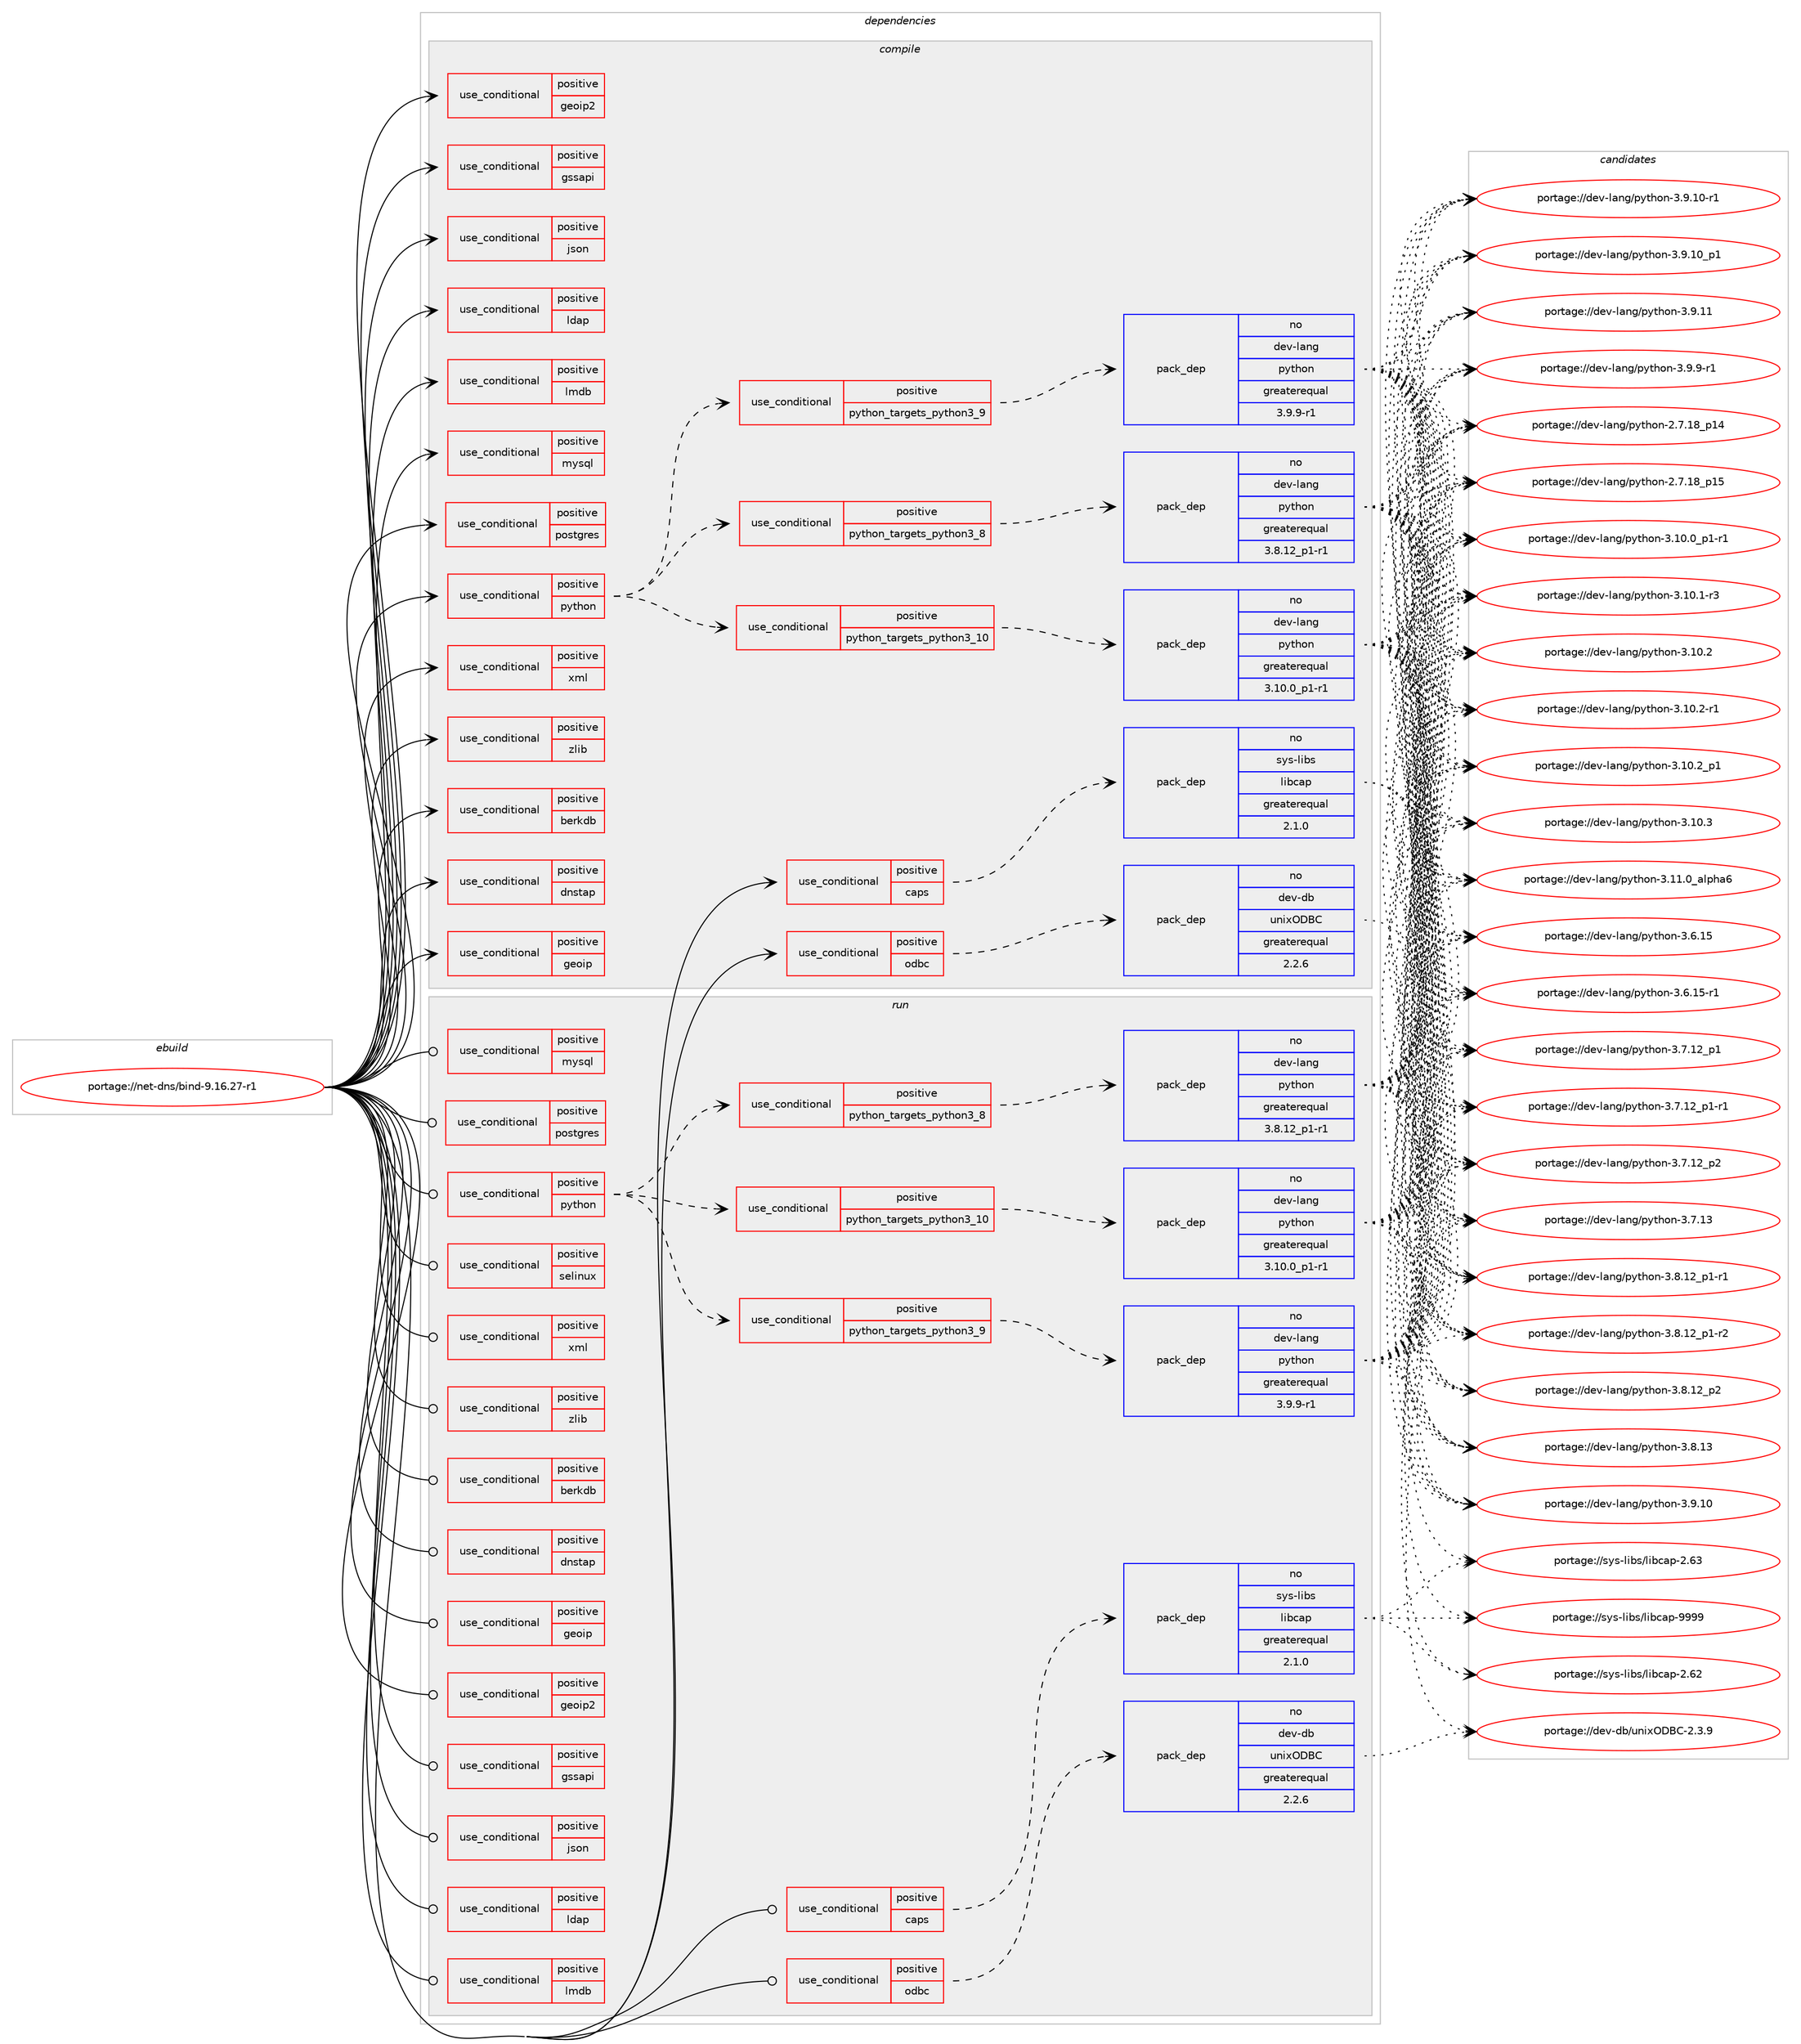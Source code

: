digraph prolog {

# *************
# Graph options
# *************

newrank=true;
concentrate=true;
compound=true;
graph [rankdir=LR,fontname=Helvetica,fontsize=10,ranksep=1.5];#, ranksep=2.5, nodesep=0.2];
edge  [arrowhead=vee];
node  [fontname=Helvetica,fontsize=10];

# **********
# The ebuild
# **********

subgraph cluster_leftcol {
color=gray;
rank=same;
label=<<i>ebuild</i>>;
id [label="portage://net-dns/bind-9.16.27-r1", color=red, width=4, href="../net-dns/bind-9.16.27-r1.svg"];
}

# ****************
# The dependencies
# ****************

subgraph cluster_midcol {
color=gray;
label=<<i>dependencies</i>>;
subgraph cluster_compile {
fillcolor="#eeeeee";
style=filled;
label=<<i>compile</i>>;
subgraph cond831 {
dependency991 [label=<<TABLE BORDER="0" CELLBORDER="1" CELLSPACING="0" CELLPADDING="4"><TR><TD ROWSPAN="3" CELLPADDING="10">use_conditional</TD></TR><TR><TD>positive</TD></TR><TR><TD>berkdb</TD></TR></TABLE>>, shape=none, color=red];
# *** BEGIN UNKNOWN DEPENDENCY TYPE (TODO) ***
# dependency991 -> package_dependency(portage://net-dns/bind-9.16.27-r1,install,no,sys-libs,db,none,[,,],any_same_slot,[])
# *** END UNKNOWN DEPENDENCY TYPE (TODO) ***

}
id:e -> dependency991:w [weight=20,style="solid",arrowhead="vee"];
subgraph cond832 {
dependency992 [label=<<TABLE BORDER="0" CELLBORDER="1" CELLSPACING="0" CELLPADDING="4"><TR><TD ROWSPAN="3" CELLPADDING="10">use_conditional</TD></TR><TR><TD>positive</TD></TR><TR><TD>caps</TD></TR></TABLE>>, shape=none, color=red];
subgraph pack154 {
dependency993 [label=<<TABLE BORDER="0" CELLBORDER="1" CELLSPACING="0" CELLPADDING="4" WIDTH="220"><TR><TD ROWSPAN="6" CELLPADDING="30">pack_dep</TD></TR><TR><TD WIDTH="110">no</TD></TR><TR><TD>sys-libs</TD></TR><TR><TD>libcap</TD></TR><TR><TD>greaterequal</TD></TR><TR><TD>2.1.0</TD></TR></TABLE>>, shape=none, color=blue];
}
dependency992:e -> dependency993:w [weight=20,style="dashed",arrowhead="vee"];
}
id:e -> dependency992:w [weight=20,style="solid",arrowhead="vee"];
subgraph cond833 {
dependency994 [label=<<TABLE BORDER="0" CELLBORDER="1" CELLSPACING="0" CELLPADDING="4"><TR><TD ROWSPAN="3" CELLPADDING="10">use_conditional</TD></TR><TR><TD>positive</TD></TR><TR><TD>dnstap</TD></TR></TABLE>>, shape=none, color=red];
# *** BEGIN UNKNOWN DEPENDENCY TYPE (TODO) ***
# dependency994 -> package_dependency(portage://net-dns/bind-9.16.27-r1,install,no,dev-libs,fstrm,none,[,,],[],[])
# *** END UNKNOWN DEPENDENCY TYPE (TODO) ***

# *** BEGIN UNKNOWN DEPENDENCY TYPE (TODO) ***
# dependency994 -> package_dependency(portage://net-dns/bind-9.16.27-r1,install,no,dev-libs,protobuf-c,none,[,,],any_same_slot,[])
# *** END UNKNOWN DEPENDENCY TYPE (TODO) ***

}
id:e -> dependency994:w [weight=20,style="solid",arrowhead="vee"];
subgraph cond834 {
dependency995 [label=<<TABLE BORDER="0" CELLBORDER="1" CELLSPACING="0" CELLPADDING="4"><TR><TD ROWSPAN="3" CELLPADDING="10">use_conditional</TD></TR><TR><TD>positive</TD></TR><TR><TD>geoip</TD></TR></TABLE>>, shape=none, color=red];
# *** BEGIN UNKNOWN DEPENDENCY TYPE (TODO) ***
# dependency995 -> package_dependency(portage://net-dns/bind-9.16.27-r1,install,no,dev-libs,libmaxminddb,none,[,,],any_same_slot,[])
# *** END UNKNOWN DEPENDENCY TYPE (TODO) ***

}
id:e -> dependency995:w [weight=20,style="solid",arrowhead="vee"];
subgraph cond835 {
dependency996 [label=<<TABLE BORDER="0" CELLBORDER="1" CELLSPACING="0" CELLPADDING="4"><TR><TD ROWSPAN="3" CELLPADDING="10">use_conditional</TD></TR><TR><TD>positive</TD></TR><TR><TD>geoip2</TD></TR></TABLE>>, shape=none, color=red];
# *** BEGIN UNKNOWN DEPENDENCY TYPE (TODO) ***
# dependency996 -> package_dependency(portage://net-dns/bind-9.16.27-r1,install,no,dev-libs,libmaxminddb,none,[,,],any_same_slot,[])
# *** END UNKNOWN DEPENDENCY TYPE (TODO) ***

}
id:e -> dependency996:w [weight=20,style="solid",arrowhead="vee"];
subgraph cond836 {
dependency997 [label=<<TABLE BORDER="0" CELLBORDER="1" CELLSPACING="0" CELLPADDING="4"><TR><TD ROWSPAN="3" CELLPADDING="10">use_conditional</TD></TR><TR><TD>positive</TD></TR><TR><TD>gssapi</TD></TR></TABLE>>, shape=none, color=red];
# *** BEGIN UNKNOWN DEPENDENCY TYPE (TODO) ***
# dependency997 -> package_dependency(portage://net-dns/bind-9.16.27-r1,install,no,virtual,krb5,none,[,,],[],[])
# *** END UNKNOWN DEPENDENCY TYPE (TODO) ***

}
id:e -> dependency997:w [weight=20,style="solid",arrowhead="vee"];
subgraph cond837 {
dependency998 [label=<<TABLE BORDER="0" CELLBORDER="1" CELLSPACING="0" CELLPADDING="4"><TR><TD ROWSPAN="3" CELLPADDING="10">use_conditional</TD></TR><TR><TD>positive</TD></TR><TR><TD>json</TD></TR></TABLE>>, shape=none, color=red];
# *** BEGIN UNKNOWN DEPENDENCY TYPE (TODO) ***
# dependency998 -> package_dependency(portage://net-dns/bind-9.16.27-r1,install,no,dev-libs,json-c,none,[,,],any_same_slot,[])
# *** END UNKNOWN DEPENDENCY TYPE (TODO) ***

}
id:e -> dependency998:w [weight=20,style="solid",arrowhead="vee"];
subgraph cond838 {
dependency999 [label=<<TABLE BORDER="0" CELLBORDER="1" CELLSPACING="0" CELLPADDING="4"><TR><TD ROWSPAN="3" CELLPADDING="10">use_conditional</TD></TR><TR><TD>positive</TD></TR><TR><TD>ldap</TD></TR></TABLE>>, shape=none, color=red];
# *** BEGIN UNKNOWN DEPENDENCY TYPE (TODO) ***
# dependency999 -> package_dependency(portage://net-dns/bind-9.16.27-r1,install,no,net-nds,openldap,none,[,,],any_same_slot,[])
# *** END UNKNOWN DEPENDENCY TYPE (TODO) ***

}
id:e -> dependency999:w [weight=20,style="solid",arrowhead="vee"];
subgraph cond839 {
dependency1000 [label=<<TABLE BORDER="0" CELLBORDER="1" CELLSPACING="0" CELLPADDING="4"><TR><TD ROWSPAN="3" CELLPADDING="10">use_conditional</TD></TR><TR><TD>positive</TD></TR><TR><TD>lmdb</TD></TR></TABLE>>, shape=none, color=red];
# *** BEGIN UNKNOWN DEPENDENCY TYPE (TODO) ***
# dependency1000 -> package_dependency(portage://net-dns/bind-9.16.27-r1,install,no,dev-db,lmdb,none,[,,],any_same_slot,[])
# *** END UNKNOWN DEPENDENCY TYPE (TODO) ***

}
id:e -> dependency1000:w [weight=20,style="solid",arrowhead="vee"];
subgraph cond840 {
dependency1001 [label=<<TABLE BORDER="0" CELLBORDER="1" CELLSPACING="0" CELLPADDING="4"><TR><TD ROWSPAN="3" CELLPADDING="10">use_conditional</TD></TR><TR><TD>positive</TD></TR><TR><TD>mysql</TD></TR></TABLE>>, shape=none, color=red];
# *** BEGIN UNKNOWN DEPENDENCY TYPE (TODO) ***
# dependency1001 -> package_dependency(portage://net-dns/bind-9.16.27-r1,install,no,dev-db,mysql-connector-c,none,[,,],[slot(0),equal],[])
# *** END UNKNOWN DEPENDENCY TYPE (TODO) ***

}
id:e -> dependency1001:w [weight=20,style="solid",arrowhead="vee"];
subgraph cond841 {
dependency1002 [label=<<TABLE BORDER="0" CELLBORDER="1" CELLSPACING="0" CELLPADDING="4"><TR><TD ROWSPAN="3" CELLPADDING="10">use_conditional</TD></TR><TR><TD>positive</TD></TR><TR><TD>odbc</TD></TR></TABLE>>, shape=none, color=red];
subgraph pack155 {
dependency1003 [label=<<TABLE BORDER="0" CELLBORDER="1" CELLSPACING="0" CELLPADDING="4" WIDTH="220"><TR><TD ROWSPAN="6" CELLPADDING="30">pack_dep</TD></TR><TR><TD WIDTH="110">no</TD></TR><TR><TD>dev-db</TD></TR><TR><TD>unixODBC</TD></TR><TR><TD>greaterequal</TD></TR><TR><TD>2.2.6</TD></TR></TABLE>>, shape=none, color=blue];
}
dependency1002:e -> dependency1003:w [weight=20,style="dashed",arrowhead="vee"];
}
id:e -> dependency1002:w [weight=20,style="solid",arrowhead="vee"];
subgraph cond842 {
dependency1004 [label=<<TABLE BORDER="0" CELLBORDER="1" CELLSPACING="0" CELLPADDING="4"><TR><TD ROWSPAN="3" CELLPADDING="10">use_conditional</TD></TR><TR><TD>positive</TD></TR><TR><TD>postgres</TD></TR></TABLE>>, shape=none, color=red];
# *** BEGIN UNKNOWN DEPENDENCY TYPE (TODO) ***
# dependency1004 -> package_dependency(portage://net-dns/bind-9.16.27-r1,install,no,dev-db,postgresql,none,[,,],any_same_slot,[])
# *** END UNKNOWN DEPENDENCY TYPE (TODO) ***

}
id:e -> dependency1004:w [weight=20,style="solid",arrowhead="vee"];
subgraph cond843 {
dependency1005 [label=<<TABLE BORDER="0" CELLBORDER="1" CELLSPACING="0" CELLPADDING="4"><TR><TD ROWSPAN="3" CELLPADDING="10">use_conditional</TD></TR><TR><TD>positive</TD></TR><TR><TD>python</TD></TR></TABLE>>, shape=none, color=red];
subgraph cond844 {
dependency1006 [label=<<TABLE BORDER="0" CELLBORDER="1" CELLSPACING="0" CELLPADDING="4"><TR><TD ROWSPAN="3" CELLPADDING="10">use_conditional</TD></TR><TR><TD>positive</TD></TR><TR><TD>python_targets_python3_8</TD></TR></TABLE>>, shape=none, color=red];
subgraph pack156 {
dependency1007 [label=<<TABLE BORDER="0" CELLBORDER="1" CELLSPACING="0" CELLPADDING="4" WIDTH="220"><TR><TD ROWSPAN="6" CELLPADDING="30">pack_dep</TD></TR><TR><TD WIDTH="110">no</TD></TR><TR><TD>dev-lang</TD></TR><TR><TD>python</TD></TR><TR><TD>greaterequal</TD></TR><TR><TD>3.8.12_p1-r1</TD></TR></TABLE>>, shape=none, color=blue];
}
dependency1006:e -> dependency1007:w [weight=20,style="dashed",arrowhead="vee"];
}
dependency1005:e -> dependency1006:w [weight=20,style="dashed",arrowhead="vee"];
subgraph cond845 {
dependency1008 [label=<<TABLE BORDER="0" CELLBORDER="1" CELLSPACING="0" CELLPADDING="4"><TR><TD ROWSPAN="3" CELLPADDING="10">use_conditional</TD></TR><TR><TD>positive</TD></TR><TR><TD>python_targets_python3_9</TD></TR></TABLE>>, shape=none, color=red];
subgraph pack157 {
dependency1009 [label=<<TABLE BORDER="0" CELLBORDER="1" CELLSPACING="0" CELLPADDING="4" WIDTH="220"><TR><TD ROWSPAN="6" CELLPADDING="30">pack_dep</TD></TR><TR><TD WIDTH="110">no</TD></TR><TR><TD>dev-lang</TD></TR><TR><TD>python</TD></TR><TR><TD>greaterequal</TD></TR><TR><TD>3.9.9-r1</TD></TR></TABLE>>, shape=none, color=blue];
}
dependency1008:e -> dependency1009:w [weight=20,style="dashed",arrowhead="vee"];
}
dependency1005:e -> dependency1008:w [weight=20,style="dashed",arrowhead="vee"];
subgraph cond846 {
dependency1010 [label=<<TABLE BORDER="0" CELLBORDER="1" CELLSPACING="0" CELLPADDING="4"><TR><TD ROWSPAN="3" CELLPADDING="10">use_conditional</TD></TR><TR><TD>positive</TD></TR><TR><TD>python_targets_python3_10</TD></TR></TABLE>>, shape=none, color=red];
subgraph pack158 {
dependency1011 [label=<<TABLE BORDER="0" CELLBORDER="1" CELLSPACING="0" CELLPADDING="4" WIDTH="220"><TR><TD ROWSPAN="6" CELLPADDING="30">pack_dep</TD></TR><TR><TD WIDTH="110">no</TD></TR><TR><TD>dev-lang</TD></TR><TR><TD>python</TD></TR><TR><TD>greaterequal</TD></TR><TR><TD>3.10.0_p1-r1</TD></TR></TABLE>>, shape=none, color=blue];
}
dependency1010:e -> dependency1011:w [weight=20,style="dashed",arrowhead="vee"];
}
dependency1005:e -> dependency1010:w [weight=20,style="dashed",arrowhead="vee"];
# *** BEGIN UNKNOWN DEPENDENCY TYPE (TODO) ***
# dependency1005 -> package_dependency(portage://net-dns/bind-9.16.27-r1,install,no,dev-python,ply,none,[,,],[],[use(optenable(python_targets_python3_8),negative),use(optenable(python_targets_python3_9),negative),use(optenable(python_targets_python3_10),negative)])
# *** END UNKNOWN DEPENDENCY TYPE (TODO) ***

}
id:e -> dependency1005:w [weight=20,style="solid",arrowhead="vee"];
subgraph cond847 {
dependency1012 [label=<<TABLE BORDER="0" CELLBORDER="1" CELLSPACING="0" CELLPADDING="4"><TR><TD ROWSPAN="3" CELLPADDING="10">use_conditional</TD></TR><TR><TD>positive</TD></TR><TR><TD>xml</TD></TR></TABLE>>, shape=none, color=red];
# *** BEGIN UNKNOWN DEPENDENCY TYPE (TODO) ***
# dependency1012 -> package_dependency(portage://net-dns/bind-9.16.27-r1,install,no,dev-libs,libxml2,none,[,,],[],[])
# *** END UNKNOWN DEPENDENCY TYPE (TODO) ***

}
id:e -> dependency1012:w [weight=20,style="solid",arrowhead="vee"];
subgraph cond848 {
dependency1013 [label=<<TABLE BORDER="0" CELLBORDER="1" CELLSPACING="0" CELLPADDING="4"><TR><TD ROWSPAN="3" CELLPADDING="10">use_conditional</TD></TR><TR><TD>positive</TD></TR><TR><TD>zlib</TD></TR></TABLE>>, shape=none, color=red];
# *** BEGIN UNKNOWN DEPENDENCY TYPE (TODO) ***
# dependency1013 -> package_dependency(portage://net-dns/bind-9.16.27-r1,install,no,sys-libs,zlib,none,[,,],[],[])
# *** END UNKNOWN DEPENDENCY TYPE (TODO) ***

}
id:e -> dependency1013:w [weight=20,style="solid",arrowhead="vee"];
# *** BEGIN UNKNOWN DEPENDENCY TYPE (TODO) ***
# id -> package_dependency(portage://net-dns/bind-9.16.27-r1,install,no,acct-group,named,none,[,,],[],[])
# *** END UNKNOWN DEPENDENCY TYPE (TODO) ***

# *** BEGIN UNKNOWN DEPENDENCY TYPE (TODO) ***
# id -> package_dependency(portage://net-dns/bind-9.16.27-r1,install,no,acct-user,named,none,[,,],[],[])
# *** END UNKNOWN DEPENDENCY TYPE (TODO) ***

# *** BEGIN UNKNOWN DEPENDENCY TYPE (TODO) ***
# id -> package_dependency(portage://net-dns/bind-9.16.27-r1,install,no,dev-libs,libuv,none,[,,],any_same_slot,[])
# *** END UNKNOWN DEPENDENCY TYPE (TODO) ***

# *** BEGIN UNKNOWN DEPENDENCY TYPE (TODO) ***
# id -> package_dependency(portage://net-dns/bind-9.16.27-r1,install,no,dev-libs,openssl,none,[,,],any_same_slot,[use(disable(bindist),negative)])
# *** END UNKNOWN DEPENDENCY TYPE (TODO) ***

}
subgraph cluster_compileandrun {
fillcolor="#eeeeee";
style=filled;
label=<<i>compile and run</i>>;
}
subgraph cluster_run {
fillcolor="#eeeeee";
style=filled;
label=<<i>run</i>>;
subgraph cond849 {
dependency1014 [label=<<TABLE BORDER="0" CELLBORDER="1" CELLSPACING="0" CELLPADDING="4"><TR><TD ROWSPAN="3" CELLPADDING="10">use_conditional</TD></TR><TR><TD>positive</TD></TR><TR><TD>berkdb</TD></TR></TABLE>>, shape=none, color=red];
# *** BEGIN UNKNOWN DEPENDENCY TYPE (TODO) ***
# dependency1014 -> package_dependency(portage://net-dns/bind-9.16.27-r1,run,no,sys-libs,db,none,[,,],any_same_slot,[])
# *** END UNKNOWN DEPENDENCY TYPE (TODO) ***

}
id:e -> dependency1014:w [weight=20,style="solid",arrowhead="odot"];
subgraph cond850 {
dependency1015 [label=<<TABLE BORDER="0" CELLBORDER="1" CELLSPACING="0" CELLPADDING="4"><TR><TD ROWSPAN="3" CELLPADDING="10">use_conditional</TD></TR><TR><TD>positive</TD></TR><TR><TD>caps</TD></TR></TABLE>>, shape=none, color=red];
subgraph pack159 {
dependency1016 [label=<<TABLE BORDER="0" CELLBORDER="1" CELLSPACING="0" CELLPADDING="4" WIDTH="220"><TR><TD ROWSPAN="6" CELLPADDING="30">pack_dep</TD></TR><TR><TD WIDTH="110">no</TD></TR><TR><TD>sys-libs</TD></TR><TR><TD>libcap</TD></TR><TR><TD>greaterequal</TD></TR><TR><TD>2.1.0</TD></TR></TABLE>>, shape=none, color=blue];
}
dependency1015:e -> dependency1016:w [weight=20,style="dashed",arrowhead="vee"];
}
id:e -> dependency1015:w [weight=20,style="solid",arrowhead="odot"];
subgraph cond851 {
dependency1017 [label=<<TABLE BORDER="0" CELLBORDER="1" CELLSPACING="0" CELLPADDING="4"><TR><TD ROWSPAN="3" CELLPADDING="10">use_conditional</TD></TR><TR><TD>positive</TD></TR><TR><TD>dnstap</TD></TR></TABLE>>, shape=none, color=red];
# *** BEGIN UNKNOWN DEPENDENCY TYPE (TODO) ***
# dependency1017 -> package_dependency(portage://net-dns/bind-9.16.27-r1,run,no,dev-libs,fstrm,none,[,,],[],[])
# *** END UNKNOWN DEPENDENCY TYPE (TODO) ***

# *** BEGIN UNKNOWN DEPENDENCY TYPE (TODO) ***
# dependency1017 -> package_dependency(portage://net-dns/bind-9.16.27-r1,run,no,dev-libs,protobuf-c,none,[,,],any_same_slot,[])
# *** END UNKNOWN DEPENDENCY TYPE (TODO) ***

}
id:e -> dependency1017:w [weight=20,style="solid",arrowhead="odot"];
subgraph cond852 {
dependency1018 [label=<<TABLE BORDER="0" CELLBORDER="1" CELLSPACING="0" CELLPADDING="4"><TR><TD ROWSPAN="3" CELLPADDING="10">use_conditional</TD></TR><TR><TD>positive</TD></TR><TR><TD>geoip</TD></TR></TABLE>>, shape=none, color=red];
# *** BEGIN UNKNOWN DEPENDENCY TYPE (TODO) ***
# dependency1018 -> package_dependency(portage://net-dns/bind-9.16.27-r1,run,no,dev-libs,libmaxminddb,none,[,,],any_same_slot,[])
# *** END UNKNOWN DEPENDENCY TYPE (TODO) ***

}
id:e -> dependency1018:w [weight=20,style="solid",arrowhead="odot"];
subgraph cond853 {
dependency1019 [label=<<TABLE BORDER="0" CELLBORDER="1" CELLSPACING="0" CELLPADDING="4"><TR><TD ROWSPAN="3" CELLPADDING="10">use_conditional</TD></TR><TR><TD>positive</TD></TR><TR><TD>geoip2</TD></TR></TABLE>>, shape=none, color=red];
# *** BEGIN UNKNOWN DEPENDENCY TYPE (TODO) ***
# dependency1019 -> package_dependency(portage://net-dns/bind-9.16.27-r1,run,no,dev-libs,libmaxminddb,none,[,,],any_same_slot,[])
# *** END UNKNOWN DEPENDENCY TYPE (TODO) ***

}
id:e -> dependency1019:w [weight=20,style="solid",arrowhead="odot"];
subgraph cond854 {
dependency1020 [label=<<TABLE BORDER="0" CELLBORDER="1" CELLSPACING="0" CELLPADDING="4"><TR><TD ROWSPAN="3" CELLPADDING="10">use_conditional</TD></TR><TR><TD>positive</TD></TR><TR><TD>gssapi</TD></TR></TABLE>>, shape=none, color=red];
# *** BEGIN UNKNOWN DEPENDENCY TYPE (TODO) ***
# dependency1020 -> package_dependency(portage://net-dns/bind-9.16.27-r1,run,no,virtual,krb5,none,[,,],[],[])
# *** END UNKNOWN DEPENDENCY TYPE (TODO) ***

}
id:e -> dependency1020:w [weight=20,style="solid",arrowhead="odot"];
subgraph cond855 {
dependency1021 [label=<<TABLE BORDER="0" CELLBORDER="1" CELLSPACING="0" CELLPADDING="4"><TR><TD ROWSPAN="3" CELLPADDING="10">use_conditional</TD></TR><TR><TD>positive</TD></TR><TR><TD>json</TD></TR></TABLE>>, shape=none, color=red];
# *** BEGIN UNKNOWN DEPENDENCY TYPE (TODO) ***
# dependency1021 -> package_dependency(portage://net-dns/bind-9.16.27-r1,run,no,dev-libs,json-c,none,[,,],any_same_slot,[])
# *** END UNKNOWN DEPENDENCY TYPE (TODO) ***

}
id:e -> dependency1021:w [weight=20,style="solid",arrowhead="odot"];
subgraph cond856 {
dependency1022 [label=<<TABLE BORDER="0" CELLBORDER="1" CELLSPACING="0" CELLPADDING="4"><TR><TD ROWSPAN="3" CELLPADDING="10">use_conditional</TD></TR><TR><TD>positive</TD></TR><TR><TD>ldap</TD></TR></TABLE>>, shape=none, color=red];
# *** BEGIN UNKNOWN DEPENDENCY TYPE (TODO) ***
# dependency1022 -> package_dependency(portage://net-dns/bind-9.16.27-r1,run,no,net-nds,openldap,none,[,,],any_same_slot,[])
# *** END UNKNOWN DEPENDENCY TYPE (TODO) ***

}
id:e -> dependency1022:w [weight=20,style="solid",arrowhead="odot"];
subgraph cond857 {
dependency1023 [label=<<TABLE BORDER="0" CELLBORDER="1" CELLSPACING="0" CELLPADDING="4"><TR><TD ROWSPAN="3" CELLPADDING="10">use_conditional</TD></TR><TR><TD>positive</TD></TR><TR><TD>lmdb</TD></TR></TABLE>>, shape=none, color=red];
# *** BEGIN UNKNOWN DEPENDENCY TYPE (TODO) ***
# dependency1023 -> package_dependency(portage://net-dns/bind-9.16.27-r1,run,no,dev-db,lmdb,none,[,,],any_same_slot,[])
# *** END UNKNOWN DEPENDENCY TYPE (TODO) ***

}
id:e -> dependency1023:w [weight=20,style="solid",arrowhead="odot"];
subgraph cond858 {
dependency1024 [label=<<TABLE BORDER="0" CELLBORDER="1" CELLSPACING="0" CELLPADDING="4"><TR><TD ROWSPAN="3" CELLPADDING="10">use_conditional</TD></TR><TR><TD>positive</TD></TR><TR><TD>mysql</TD></TR></TABLE>>, shape=none, color=red];
# *** BEGIN UNKNOWN DEPENDENCY TYPE (TODO) ***
# dependency1024 -> package_dependency(portage://net-dns/bind-9.16.27-r1,run,no,dev-db,mysql-connector-c,none,[,,],[slot(0),equal],[])
# *** END UNKNOWN DEPENDENCY TYPE (TODO) ***

}
id:e -> dependency1024:w [weight=20,style="solid",arrowhead="odot"];
subgraph cond859 {
dependency1025 [label=<<TABLE BORDER="0" CELLBORDER="1" CELLSPACING="0" CELLPADDING="4"><TR><TD ROWSPAN="3" CELLPADDING="10">use_conditional</TD></TR><TR><TD>positive</TD></TR><TR><TD>odbc</TD></TR></TABLE>>, shape=none, color=red];
subgraph pack160 {
dependency1026 [label=<<TABLE BORDER="0" CELLBORDER="1" CELLSPACING="0" CELLPADDING="4" WIDTH="220"><TR><TD ROWSPAN="6" CELLPADDING="30">pack_dep</TD></TR><TR><TD WIDTH="110">no</TD></TR><TR><TD>dev-db</TD></TR><TR><TD>unixODBC</TD></TR><TR><TD>greaterequal</TD></TR><TR><TD>2.2.6</TD></TR></TABLE>>, shape=none, color=blue];
}
dependency1025:e -> dependency1026:w [weight=20,style="dashed",arrowhead="vee"];
}
id:e -> dependency1025:w [weight=20,style="solid",arrowhead="odot"];
subgraph cond860 {
dependency1027 [label=<<TABLE BORDER="0" CELLBORDER="1" CELLSPACING="0" CELLPADDING="4"><TR><TD ROWSPAN="3" CELLPADDING="10">use_conditional</TD></TR><TR><TD>positive</TD></TR><TR><TD>postgres</TD></TR></TABLE>>, shape=none, color=red];
# *** BEGIN UNKNOWN DEPENDENCY TYPE (TODO) ***
# dependency1027 -> package_dependency(portage://net-dns/bind-9.16.27-r1,run,no,dev-db,postgresql,none,[,,],any_same_slot,[])
# *** END UNKNOWN DEPENDENCY TYPE (TODO) ***

}
id:e -> dependency1027:w [weight=20,style="solid",arrowhead="odot"];
subgraph cond861 {
dependency1028 [label=<<TABLE BORDER="0" CELLBORDER="1" CELLSPACING="0" CELLPADDING="4"><TR><TD ROWSPAN="3" CELLPADDING="10">use_conditional</TD></TR><TR><TD>positive</TD></TR><TR><TD>python</TD></TR></TABLE>>, shape=none, color=red];
subgraph cond862 {
dependency1029 [label=<<TABLE BORDER="0" CELLBORDER="1" CELLSPACING="0" CELLPADDING="4"><TR><TD ROWSPAN="3" CELLPADDING="10">use_conditional</TD></TR><TR><TD>positive</TD></TR><TR><TD>python_targets_python3_8</TD></TR></TABLE>>, shape=none, color=red];
subgraph pack161 {
dependency1030 [label=<<TABLE BORDER="0" CELLBORDER="1" CELLSPACING="0" CELLPADDING="4" WIDTH="220"><TR><TD ROWSPAN="6" CELLPADDING="30">pack_dep</TD></TR><TR><TD WIDTH="110">no</TD></TR><TR><TD>dev-lang</TD></TR><TR><TD>python</TD></TR><TR><TD>greaterequal</TD></TR><TR><TD>3.8.12_p1-r1</TD></TR></TABLE>>, shape=none, color=blue];
}
dependency1029:e -> dependency1030:w [weight=20,style="dashed",arrowhead="vee"];
}
dependency1028:e -> dependency1029:w [weight=20,style="dashed",arrowhead="vee"];
subgraph cond863 {
dependency1031 [label=<<TABLE BORDER="0" CELLBORDER="1" CELLSPACING="0" CELLPADDING="4"><TR><TD ROWSPAN="3" CELLPADDING="10">use_conditional</TD></TR><TR><TD>positive</TD></TR><TR><TD>python_targets_python3_9</TD></TR></TABLE>>, shape=none, color=red];
subgraph pack162 {
dependency1032 [label=<<TABLE BORDER="0" CELLBORDER="1" CELLSPACING="0" CELLPADDING="4" WIDTH="220"><TR><TD ROWSPAN="6" CELLPADDING="30">pack_dep</TD></TR><TR><TD WIDTH="110">no</TD></TR><TR><TD>dev-lang</TD></TR><TR><TD>python</TD></TR><TR><TD>greaterequal</TD></TR><TR><TD>3.9.9-r1</TD></TR></TABLE>>, shape=none, color=blue];
}
dependency1031:e -> dependency1032:w [weight=20,style="dashed",arrowhead="vee"];
}
dependency1028:e -> dependency1031:w [weight=20,style="dashed",arrowhead="vee"];
subgraph cond864 {
dependency1033 [label=<<TABLE BORDER="0" CELLBORDER="1" CELLSPACING="0" CELLPADDING="4"><TR><TD ROWSPAN="3" CELLPADDING="10">use_conditional</TD></TR><TR><TD>positive</TD></TR><TR><TD>python_targets_python3_10</TD></TR></TABLE>>, shape=none, color=red];
subgraph pack163 {
dependency1034 [label=<<TABLE BORDER="0" CELLBORDER="1" CELLSPACING="0" CELLPADDING="4" WIDTH="220"><TR><TD ROWSPAN="6" CELLPADDING="30">pack_dep</TD></TR><TR><TD WIDTH="110">no</TD></TR><TR><TD>dev-lang</TD></TR><TR><TD>python</TD></TR><TR><TD>greaterequal</TD></TR><TR><TD>3.10.0_p1-r1</TD></TR></TABLE>>, shape=none, color=blue];
}
dependency1033:e -> dependency1034:w [weight=20,style="dashed",arrowhead="vee"];
}
dependency1028:e -> dependency1033:w [weight=20,style="dashed",arrowhead="vee"];
# *** BEGIN UNKNOWN DEPENDENCY TYPE (TODO) ***
# dependency1028 -> package_dependency(portage://net-dns/bind-9.16.27-r1,run,no,dev-python,ply,none,[,,],[],[use(optenable(python_targets_python3_8),negative),use(optenable(python_targets_python3_9),negative),use(optenable(python_targets_python3_10),negative)])
# *** END UNKNOWN DEPENDENCY TYPE (TODO) ***

}
id:e -> dependency1028:w [weight=20,style="solid",arrowhead="odot"];
subgraph cond865 {
dependency1035 [label=<<TABLE BORDER="0" CELLBORDER="1" CELLSPACING="0" CELLPADDING="4"><TR><TD ROWSPAN="3" CELLPADDING="10">use_conditional</TD></TR><TR><TD>positive</TD></TR><TR><TD>selinux</TD></TR></TABLE>>, shape=none, color=red];
# *** BEGIN UNKNOWN DEPENDENCY TYPE (TODO) ***
# dependency1035 -> package_dependency(portage://net-dns/bind-9.16.27-r1,run,no,sec-policy,selinux-bind,none,[,,],[],[])
# *** END UNKNOWN DEPENDENCY TYPE (TODO) ***

}
id:e -> dependency1035:w [weight=20,style="solid",arrowhead="odot"];
subgraph cond866 {
dependency1036 [label=<<TABLE BORDER="0" CELLBORDER="1" CELLSPACING="0" CELLPADDING="4"><TR><TD ROWSPAN="3" CELLPADDING="10">use_conditional</TD></TR><TR><TD>positive</TD></TR><TR><TD>xml</TD></TR></TABLE>>, shape=none, color=red];
# *** BEGIN UNKNOWN DEPENDENCY TYPE (TODO) ***
# dependency1036 -> package_dependency(portage://net-dns/bind-9.16.27-r1,run,no,dev-libs,libxml2,none,[,,],[],[])
# *** END UNKNOWN DEPENDENCY TYPE (TODO) ***

}
id:e -> dependency1036:w [weight=20,style="solid",arrowhead="odot"];
subgraph cond867 {
dependency1037 [label=<<TABLE BORDER="0" CELLBORDER="1" CELLSPACING="0" CELLPADDING="4"><TR><TD ROWSPAN="3" CELLPADDING="10">use_conditional</TD></TR><TR><TD>positive</TD></TR><TR><TD>zlib</TD></TR></TABLE>>, shape=none, color=red];
# *** BEGIN UNKNOWN DEPENDENCY TYPE (TODO) ***
# dependency1037 -> package_dependency(portage://net-dns/bind-9.16.27-r1,run,no,sys-libs,zlib,none,[,,],[],[])
# *** END UNKNOWN DEPENDENCY TYPE (TODO) ***

}
id:e -> dependency1037:w [weight=20,style="solid",arrowhead="odot"];
# *** BEGIN UNKNOWN DEPENDENCY TYPE (TODO) ***
# id -> package_dependency(portage://net-dns/bind-9.16.27-r1,run,no,acct-group,named,none,[,,],[],[])
# *** END UNKNOWN DEPENDENCY TYPE (TODO) ***

# *** BEGIN UNKNOWN DEPENDENCY TYPE (TODO) ***
# id -> package_dependency(portage://net-dns/bind-9.16.27-r1,run,no,acct-user,named,none,[,,],[],[])
# *** END UNKNOWN DEPENDENCY TYPE (TODO) ***

# *** BEGIN UNKNOWN DEPENDENCY TYPE (TODO) ***
# id -> package_dependency(portage://net-dns/bind-9.16.27-r1,run,no,dev-libs,libuv,none,[,,],any_same_slot,[])
# *** END UNKNOWN DEPENDENCY TYPE (TODO) ***

# *** BEGIN UNKNOWN DEPENDENCY TYPE (TODO) ***
# id -> package_dependency(portage://net-dns/bind-9.16.27-r1,run,no,dev-libs,openssl,none,[,,],any_same_slot,[use(disable(bindist),negative)])
# *** END UNKNOWN DEPENDENCY TYPE (TODO) ***

# *** BEGIN UNKNOWN DEPENDENCY TYPE (TODO) ***
# id -> package_dependency(portage://net-dns/bind-9.16.27-r1,run,no,sys-process,psmisc,none,[,,],[],[])
# *** END UNKNOWN DEPENDENCY TYPE (TODO) ***

# *** BEGIN UNKNOWN DEPENDENCY TYPE (TODO) ***
# id -> package_dependency(portage://net-dns/bind-9.16.27-r1,run,no,virtual,tmpfiles,none,[,,],[],[])
# *** END UNKNOWN DEPENDENCY TYPE (TODO) ***

}
}

# **************
# The candidates
# **************

subgraph cluster_choices {
rank=same;
color=gray;
label=<<i>candidates</i>>;

subgraph choice154 {
color=black;
nodesep=1;
choice1151211154510810598115471081059899971124550465450 [label="portage://sys-libs/libcap-2.62", color=red, width=4,href="../sys-libs/libcap-2.62.svg"];
choice1151211154510810598115471081059899971124550465451 [label="portage://sys-libs/libcap-2.63", color=red, width=4,href="../sys-libs/libcap-2.63.svg"];
choice1151211154510810598115471081059899971124557575757 [label="portage://sys-libs/libcap-9999", color=red, width=4,href="../sys-libs/libcap-9999.svg"];
dependency993:e -> choice1151211154510810598115471081059899971124550465450:w [style=dotted,weight="100"];
dependency993:e -> choice1151211154510810598115471081059899971124550465451:w [style=dotted,weight="100"];
dependency993:e -> choice1151211154510810598115471081059899971124557575757:w [style=dotted,weight="100"];
}
subgraph choice155 {
color=black;
nodesep=1;
choice10010111845100984711711010512079686667455046514657 [label="portage://dev-db/unixODBC-2.3.9", color=red, width=4,href="../dev-db/unixODBC-2.3.9.svg"];
dependency1003:e -> choice10010111845100984711711010512079686667455046514657:w [style=dotted,weight="100"];
}
subgraph choice156 {
color=black;
nodesep=1;
choice10010111845108971101034711212111610411111045504655464956951124952 [label="portage://dev-lang/python-2.7.18_p14", color=red, width=4,href="../dev-lang/python-2.7.18_p14.svg"];
choice10010111845108971101034711212111610411111045504655464956951124953 [label="portage://dev-lang/python-2.7.18_p15", color=red, width=4,href="../dev-lang/python-2.7.18_p15.svg"];
choice1001011184510897110103471121211161041111104551464948464895112494511449 [label="portage://dev-lang/python-3.10.0_p1-r1", color=red, width=4,href="../dev-lang/python-3.10.0_p1-r1.svg"];
choice100101118451089711010347112121116104111110455146494846494511451 [label="portage://dev-lang/python-3.10.1-r3", color=red, width=4,href="../dev-lang/python-3.10.1-r3.svg"];
choice10010111845108971101034711212111610411111045514649484650 [label="portage://dev-lang/python-3.10.2", color=red, width=4,href="../dev-lang/python-3.10.2.svg"];
choice100101118451089711010347112121116104111110455146494846504511449 [label="portage://dev-lang/python-3.10.2-r1", color=red, width=4,href="../dev-lang/python-3.10.2-r1.svg"];
choice100101118451089711010347112121116104111110455146494846509511249 [label="portage://dev-lang/python-3.10.2_p1", color=red, width=4,href="../dev-lang/python-3.10.2_p1.svg"];
choice10010111845108971101034711212111610411111045514649484651 [label="portage://dev-lang/python-3.10.3", color=red, width=4,href="../dev-lang/python-3.10.3.svg"];
choice1001011184510897110103471121211161041111104551464949464895971081121049754 [label="portage://dev-lang/python-3.11.0_alpha6", color=red, width=4,href="../dev-lang/python-3.11.0_alpha6.svg"];
choice10010111845108971101034711212111610411111045514654464953 [label="portage://dev-lang/python-3.6.15", color=red, width=4,href="../dev-lang/python-3.6.15.svg"];
choice100101118451089711010347112121116104111110455146544649534511449 [label="portage://dev-lang/python-3.6.15-r1", color=red, width=4,href="../dev-lang/python-3.6.15-r1.svg"];
choice100101118451089711010347112121116104111110455146554649509511249 [label="portage://dev-lang/python-3.7.12_p1", color=red, width=4,href="../dev-lang/python-3.7.12_p1.svg"];
choice1001011184510897110103471121211161041111104551465546495095112494511449 [label="portage://dev-lang/python-3.7.12_p1-r1", color=red, width=4,href="../dev-lang/python-3.7.12_p1-r1.svg"];
choice100101118451089711010347112121116104111110455146554649509511250 [label="portage://dev-lang/python-3.7.12_p2", color=red, width=4,href="../dev-lang/python-3.7.12_p2.svg"];
choice10010111845108971101034711212111610411111045514655464951 [label="portage://dev-lang/python-3.7.13", color=red, width=4,href="../dev-lang/python-3.7.13.svg"];
choice1001011184510897110103471121211161041111104551465646495095112494511449 [label="portage://dev-lang/python-3.8.12_p1-r1", color=red, width=4,href="../dev-lang/python-3.8.12_p1-r1.svg"];
choice1001011184510897110103471121211161041111104551465646495095112494511450 [label="portage://dev-lang/python-3.8.12_p1-r2", color=red, width=4,href="../dev-lang/python-3.8.12_p1-r2.svg"];
choice100101118451089711010347112121116104111110455146564649509511250 [label="portage://dev-lang/python-3.8.12_p2", color=red, width=4,href="../dev-lang/python-3.8.12_p2.svg"];
choice10010111845108971101034711212111610411111045514656464951 [label="portage://dev-lang/python-3.8.13", color=red, width=4,href="../dev-lang/python-3.8.13.svg"];
choice10010111845108971101034711212111610411111045514657464948 [label="portage://dev-lang/python-3.9.10", color=red, width=4,href="../dev-lang/python-3.9.10.svg"];
choice100101118451089711010347112121116104111110455146574649484511449 [label="portage://dev-lang/python-3.9.10-r1", color=red, width=4,href="../dev-lang/python-3.9.10-r1.svg"];
choice100101118451089711010347112121116104111110455146574649489511249 [label="portage://dev-lang/python-3.9.10_p1", color=red, width=4,href="../dev-lang/python-3.9.10_p1.svg"];
choice10010111845108971101034711212111610411111045514657464949 [label="portage://dev-lang/python-3.9.11", color=red, width=4,href="../dev-lang/python-3.9.11.svg"];
choice1001011184510897110103471121211161041111104551465746574511449 [label="portage://dev-lang/python-3.9.9-r1", color=red, width=4,href="../dev-lang/python-3.9.9-r1.svg"];
dependency1007:e -> choice10010111845108971101034711212111610411111045504655464956951124952:w [style=dotted,weight="100"];
dependency1007:e -> choice10010111845108971101034711212111610411111045504655464956951124953:w [style=dotted,weight="100"];
dependency1007:e -> choice1001011184510897110103471121211161041111104551464948464895112494511449:w [style=dotted,weight="100"];
dependency1007:e -> choice100101118451089711010347112121116104111110455146494846494511451:w [style=dotted,weight="100"];
dependency1007:e -> choice10010111845108971101034711212111610411111045514649484650:w [style=dotted,weight="100"];
dependency1007:e -> choice100101118451089711010347112121116104111110455146494846504511449:w [style=dotted,weight="100"];
dependency1007:e -> choice100101118451089711010347112121116104111110455146494846509511249:w [style=dotted,weight="100"];
dependency1007:e -> choice10010111845108971101034711212111610411111045514649484651:w [style=dotted,weight="100"];
dependency1007:e -> choice1001011184510897110103471121211161041111104551464949464895971081121049754:w [style=dotted,weight="100"];
dependency1007:e -> choice10010111845108971101034711212111610411111045514654464953:w [style=dotted,weight="100"];
dependency1007:e -> choice100101118451089711010347112121116104111110455146544649534511449:w [style=dotted,weight="100"];
dependency1007:e -> choice100101118451089711010347112121116104111110455146554649509511249:w [style=dotted,weight="100"];
dependency1007:e -> choice1001011184510897110103471121211161041111104551465546495095112494511449:w [style=dotted,weight="100"];
dependency1007:e -> choice100101118451089711010347112121116104111110455146554649509511250:w [style=dotted,weight="100"];
dependency1007:e -> choice10010111845108971101034711212111610411111045514655464951:w [style=dotted,weight="100"];
dependency1007:e -> choice1001011184510897110103471121211161041111104551465646495095112494511449:w [style=dotted,weight="100"];
dependency1007:e -> choice1001011184510897110103471121211161041111104551465646495095112494511450:w [style=dotted,weight="100"];
dependency1007:e -> choice100101118451089711010347112121116104111110455146564649509511250:w [style=dotted,weight="100"];
dependency1007:e -> choice10010111845108971101034711212111610411111045514656464951:w [style=dotted,weight="100"];
dependency1007:e -> choice10010111845108971101034711212111610411111045514657464948:w [style=dotted,weight="100"];
dependency1007:e -> choice100101118451089711010347112121116104111110455146574649484511449:w [style=dotted,weight="100"];
dependency1007:e -> choice100101118451089711010347112121116104111110455146574649489511249:w [style=dotted,weight="100"];
dependency1007:e -> choice10010111845108971101034711212111610411111045514657464949:w [style=dotted,weight="100"];
dependency1007:e -> choice1001011184510897110103471121211161041111104551465746574511449:w [style=dotted,weight="100"];
}
subgraph choice157 {
color=black;
nodesep=1;
choice10010111845108971101034711212111610411111045504655464956951124952 [label="portage://dev-lang/python-2.7.18_p14", color=red, width=4,href="../dev-lang/python-2.7.18_p14.svg"];
choice10010111845108971101034711212111610411111045504655464956951124953 [label="portage://dev-lang/python-2.7.18_p15", color=red, width=4,href="../dev-lang/python-2.7.18_p15.svg"];
choice1001011184510897110103471121211161041111104551464948464895112494511449 [label="portage://dev-lang/python-3.10.0_p1-r1", color=red, width=4,href="../dev-lang/python-3.10.0_p1-r1.svg"];
choice100101118451089711010347112121116104111110455146494846494511451 [label="portage://dev-lang/python-3.10.1-r3", color=red, width=4,href="../dev-lang/python-3.10.1-r3.svg"];
choice10010111845108971101034711212111610411111045514649484650 [label="portage://dev-lang/python-3.10.2", color=red, width=4,href="../dev-lang/python-3.10.2.svg"];
choice100101118451089711010347112121116104111110455146494846504511449 [label="portage://dev-lang/python-3.10.2-r1", color=red, width=4,href="../dev-lang/python-3.10.2-r1.svg"];
choice100101118451089711010347112121116104111110455146494846509511249 [label="portage://dev-lang/python-3.10.2_p1", color=red, width=4,href="../dev-lang/python-3.10.2_p1.svg"];
choice10010111845108971101034711212111610411111045514649484651 [label="portage://dev-lang/python-3.10.3", color=red, width=4,href="../dev-lang/python-3.10.3.svg"];
choice1001011184510897110103471121211161041111104551464949464895971081121049754 [label="portage://dev-lang/python-3.11.0_alpha6", color=red, width=4,href="../dev-lang/python-3.11.0_alpha6.svg"];
choice10010111845108971101034711212111610411111045514654464953 [label="portage://dev-lang/python-3.6.15", color=red, width=4,href="../dev-lang/python-3.6.15.svg"];
choice100101118451089711010347112121116104111110455146544649534511449 [label="portage://dev-lang/python-3.6.15-r1", color=red, width=4,href="../dev-lang/python-3.6.15-r1.svg"];
choice100101118451089711010347112121116104111110455146554649509511249 [label="portage://dev-lang/python-3.7.12_p1", color=red, width=4,href="../dev-lang/python-3.7.12_p1.svg"];
choice1001011184510897110103471121211161041111104551465546495095112494511449 [label="portage://dev-lang/python-3.7.12_p1-r1", color=red, width=4,href="../dev-lang/python-3.7.12_p1-r1.svg"];
choice100101118451089711010347112121116104111110455146554649509511250 [label="portage://dev-lang/python-3.7.12_p2", color=red, width=4,href="../dev-lang/python-3.7.12_p2.svg"];
choice10010111845108971101034711212111610411111045514655464951 [label="portage://dev-lang/python-3.7.13", color=red, width=4,href="../dev-lang/python-3.7.13.svg"];
choice1001011184510897110103471121211161041111104551465646495095112494511449 [label="portage://dev-lang/python-3.8.12_p1-r1", color=red, width=4,href="../dev-lang/python-3.8.12_p1-r1.svg"];
choice1001011184510897110103471121211161041111104551465646495095112494511450 [label="portage://dev-lang/python-3.8.12_p1-r2", color=red, width=4,href="../dev-lang/python-3.8.12_p1-r2.svg"];
choice100101118451089711010347112121116104111110455146564649509511250 [label="portage://dev-lang/python-3.8.12_p2", color=red, width=4,href="../dev-lang/python-3.8.12_p2.svg"];
choice10010111845108971101034711212111610411111045514656464951 [label="portage://dev-lang/python-3.8.13", color=red, width=4,href="../dev-lang/python-3.8.13.svg"];
choice10010111845108971101034711212111610411111045514657464948 [label="portage://dev-lang/python-3.9.10", color=red, width=4,href="../dev-lang/python-3.9.10.svg"];
choice100101118451089711010347112121116104111110455146574649484511449 [label="portage://dev-lang/python-3.9.10-r1", color=red, width=4,href="../dev-lang/python-3.9.10-r1.svg"];
choice100101118451089711010347112121116104111110455146574649489511249 [label="portage://dev-lang/python-3.9.10_p1", color=red, width=4,href="../dev-lang/python-3.9.10_p1.svg"];
choice10010111845108971101034711212111610411111045514657464949 [label="portage://dev-lang/python-3.9.11", color=red, width=4,href="../dev-lang/python-3.9.11.svg"];
choice1001011184510897110103471121211161041111104551465746574511449 [label="portage://dev-lang/python-3.9.9-r1", color=red, width=4,href="../dev-lang/python-3.9.9-r1.svg"];
dependency1009:e -> choice10010111845108971101034711212111610411111045504655464956951124952:w [style=dotted,weight="100"];
dependency1009:e -> choice10010111845108971101034711212111610411111045504655464956951124953:w [style=dotted,weight="100"];
dependency1009:e -> choice1001011184510897110103471121211161041111104551464948464895112494511449:w [style=dotted,weight="100"];
dependency1009:e -> choice100101118451089711010347112121116104111110455146494846494511451:w [style=dotted,weight="100"];
dependency1009:e -> choice10010111845108971101034711212111610411111045514649484650:w [style=dotted,weight="100"];
dependency1009:e -> choice100101118451089711010347112121116104111110455146494846504511449:w [style=dotted,weight="100"];
dependency1009:e -> choice100101118451089711010347112121116104111110455146494846509511249:w [style=dotted,weight="100"];
dependency1009:e -> choice10010111845108971101034711212111610411111045514649484651:w [style=dotted,weight="100"];
dependency1009:e -> choice1001011184510897110103471121211161041111104551464949464895971081121049754:w [style=dotted,weight="100"];
dependency1009:e -> choice10010111845108971101034711212111610411111045514654464953:w [style=dotted,weight="100"];
dependency1009:e -> choice100101118451089711010347112121116104111110455146544649534511449:w [style=dotted,weight="100"];
dependency1009:e -> choice100101118451089711010347112121116104111110455146554649509511249:w [style=dotted,weight="100"];
dependency1009:e -> choice1001011184510897110103471121211161041111104551465546495095112494511449:w [style=dotted,weight="100"];
dependency1009:e -> choice100101118451089711010347112121116104111110455146554649509511250:w [style=dotted,weight="100"];
dependency1009:e -> choice10010111845108971101034711212111610411111045514655464951:w [style=dotted,weight="100"];
dependency1009:e -> choice1001011184510897110103471121211161041111104551465646495095112494511449:w [style=dotted,weight="100"];
dependency1009:e -> choice1001011184510897110103471121211161041111104551465646495095112494511450:w [style=dotted,weight="100"];
dependency1009:e -> choice100101118451089711010347112121116104111110455146564649509511250:w [style=dotted,weight="100"];
dependency1009:e -> choice10010111845108971101034711212111610411111045514656464951:w [style=dotted,weight="100"];
dependency1009:e -> choice10010111845108971101034711212111610411111045514657464948:w [style=dotted,weight="100"];
dependency1009:e -> choice100101118451089711010347112121116104111110455146574649484511449:w [style=dotted,weight="100"];
dependency1009:e -> choice100101118451089711010347112121116104111110455146574649489511249:w [style=dotted,weight="100"];
dependency1009:e -> choice10010111845108971101034711212111610411111045514657464949:w [style=dotted,weight="100"];
dependency1009:e -> choice1001011184510897110103471121211161041111104551465746574511449:w [style=dotted,weight="100"];
}
subgraph choice158 {
color=black;
nodesep=1;
choice10010111845108971101034711212111610411111045504655464956951124952 [label="portage://dev-lang/python-2.7.18_p14", color=red, width=4,href="../dev-lang/python-2.7.18_p14.svg"];
choice10010111845108971101034711212111610411111045504655464956951124953 [label="portage://dev-lang/python-2.7.18_p15", color=red, width=4,href="../dev-lang/python-2.7.18_p15.svg"];
choice1001011184510897110103471121211161041111104551464948464895112494511449 [label="portage://dev-lang/python-3.10.0_p1-r1", color=red, width=4,href="../dev-lang/python-3.10.0_p1-r1.svg"];
choice100101118451089711010347112121116104111110455146494846494511451 [label="portage://dev-lang/python-3.10.1-r3", color=red, width=4,href="../dev-lang/python-3.10.1-r3.svg"];
choice10010111845108971101034711212111610411111045514649484650 [label="portage://dev-lang/python-3.10.2", color=red, width=4,href="../dev-lang/python-3.10.2.svg"];
choice100101118451089711010347112121116104111110455146494846504511449 [label="portage://dev-lang/python-3.10.2-r1", color=red, width=4,href="../dev-lang/python-3.10.2-r1.svg"];
choice100101118451089711010347112121116104111110455146494846509511249 [label="portage://dev-lang/python-3.10.2_p1", color=red, width=4,href="../dev-lang/python-3.10.2_p1.svg"];
choice10010111845108971101034711212111610411111045514649484651 [label="portage://dev-lang/python-3.10.3", color=red, width=4,href="../dev-lang/python-3.10.3.svg"];
choice1001011184510897110103471121211161041111104551464949464895971081121049754 [label="portage://dev-lang/python-3.11.0_alpha6", color=red, width=4,href="../dev-lang/python-3.11.0_alpha6.svg"];
choice10010111845108971101034711212111610411111045514654464953 [label="portage://dev-lang/python-3.6.15", color=red, width=4,href="../dev-lang/python-3.6.15.svg"];
choice100101118451089711010347112121116104111110455146544649534511449 [label="portage://dev-lang/python-3.6.15-r1", color=red, width=4,href="../dev-lang/python-3.6.15-r1.svg"];
choice100101118451089711010347112121116104111110455146554649509511249 [label="portage://dev-lang/python-3.7.12_p1", color=red, width=4,href="../dev-lang/python-3.7.12_p1.svg"];
choice1001011184510897110103471121211161041111104551465546495095112494511449 [label="portage://dev-lang/python-3.7.12_p1-r1", color=red, width=4,href="../dev-lang/python-3.7.12_p1-r1.svg"];
choice100101118451089711010347112121116104111110455146554649509511250 [label="portage://dev-lang/python-3.7.12_p2", color=red, width=4,href="../dev-lang/python-3.7.12_p2.svg"];
choice10010111845108971101034711212111610411111045514655464951 [label="portage://dev-lang/python-3.7.13", color=red, width=4,href="../dev-lang/python-3.7.13.svg"];
choice1001011184510897110103471121211161041111104551465646495095112494511449 [label="portage://dev-lang/python-3.8.12_p1-r1", color=red, width=4,href="../dev-lang/python-3.8.12_p1-r1.svg"];
choice1001011184510897110103471121211161041111104551465646495095112494511450 [label="portage://dev-lang/python-3.8.12_p1-r2", color=red, width=4,href="../dev-lang/python-3.8.12_p1-r2.svg"];
choice100101118451089711010347112121116104111110455146564649509511250 [label="portage://dev-lang/python-3.8.12_p2", color=red, width=4,href="../dev-lang/python-3.8.12_p2.svg"];
choice10010111845108971101034711212111610411111045514656464951 [label="portage://dev-lang/python-3.8.13", color=red, width=4,href="../dev-lang/python-3.8.13.svg"];
choice10010111845108971101034711212111610411111045514657464948 [label="portage://dev-lang/python-3.9.10", color=red, width=4,href="../dev-lang/python-3.9.10.svg"];
choice100101118451089711010347112121116104111110455146574649484511449 [label="portage://dev-lang/python-3.9.10-r1", color=red, width=4,href="../dev-lang/python-3.9.10-r1.svg"];
choice100101118451089711010347112121116104111110455146574649489511249 [label="portage://dev-lang/python-3.9.10_p1", color=red, width=4,href="../dev-lang/python-3.9.10_p1.svg"];
choice10010111845108971101034711212111610411111045514657464949 [label="portage://dev-lang/python-3.9.11", color=red, width=4,href="../dev-lang/python-3.9.11.svg"];
choice1001011184510897110103471121211161041111104551465746574511449 [label="portage://dev-lang/python-3.9.9-r1", color=red, width=4,href="../dev-lang/python-3.9.9-r1.svg"];
dependency1011:e -> choice10010111845108971101034711212111610411111045504655464956951124952:w [style=dotted,weight="100"];
dependency1011:e -> choice10010111845108971101034711212111610411111045504655464956951124953:w [style=dotted,weight="100"];
dependency1011:e -> choice1001011184510897110103471121211161041111104551464948464895112494511449:w [style=dotted,weight="100"];
dependency1011:e -> choice100101118451089711010347112121116104111110455146494846494511451:w [style=dotted,weight="100"];
dependency1011:e -> choice10010111845108971101034711212111610411111045514649484650:w [style=dotted,weight="100"];
dependency1011:e -> choice100101118451089711010347112121116104111110455146494846504511449:w [style=dotted,weight="100"];
dependency1011:e -> choice100101118451089711010347112121116104111110455146494846509511249:w [style=dotted,weight="100"];
dependency1011:e -> choice10010111845108971101034711212111610411111045514649484651:w [style=dotted,weight="100"];
dependency1011:e -> choice1001011184510897110103471121211161041111104551464949464895971081121049754:w [style=dotted,weight="100"];
dependency1011:e -> choice10010111845108971101034711212111610411111045514654464953:w [style=dotted,weight="100"];
dependency1011:e -> choice100101118451089711010347112121116104111110455146544649534511449:w [style=dotted,weight="100"];
dependency1011:e -> choice100101118451089711010347112121116104111110455146554649509511249:w [style=dotted,weight="100"];
dependency1011:e -> choice1001011184510897110103471121211161041111104551465546495095112494511449:w [style=dotted,weight="100"];
dependency1011:e -> choice100101118451089711010347112121116104111110455146554649509511250:w [style=dotted,weight="100"];
dependency1011:e -> choice10010111845108971101034711212111610411111045514655464951:w [style=dotted,weight="100"];
dependency1011:e -> choice1001011184510897110103471121211161041111104551465646495095112494511449:w [style=dotted,weight="100"];
dependency1011:e -> choice1001011184510897110103471121211161041111104551465646495095112494511450:w [style=dotted,weight="100"];
dependency1011:e -> choice100101118451089711010347112121116104111110455146564649509511250:w [style=dotted,weight="100"];
dependency1011:e -> choice10010111845108971101034711212111610411111045514656464951:w [style=dotted,weight="100"];
dependency1011:e -> choice10010111845108971101034711212111610411111045514657464948:w [style=dotted,weight="100"];
dependency1011:e -> choice100101118451089711010347112121116104111110455146574649484511449:w [style=dotted,weight="100"];
dependency1011:e -> choice100101118451089711010347112121116104111110455146574649489511249:w [style=dotted,weight="100"];
dependency1011:e -> choice10010111845108971101034711212111610411111045514657464949:w [style=dotted,weight="100"];
dependency1011:e -> choice1001011184510897110103471121211161041111104551465746574511449:w [style=dotted,weight="100"];
}
subgraph choice159 {
color=black;
nodesep=1;
choice1151211154510810598115471081059899971124550465450 [label="portage://sys-libs/libcap-2.62", color=red, width=4,href="../sys-libs/libcap-2.62.svg"];
choice1151211154510810598115471081059899971124550465451 [label="portage://sys-libs/libcap-2.63", color=red, width=4,href="../sys-libs/libcap-2.63.svg"];
choice1151211154510810598115471081059899971124557575757 [label="portage://sys-libs/libcap-9999", color=red, width=4,href="../sys-libs/libcap-9999.svg"];
dependency1016:e -> choice1151211154510810598115471081059899971124550465450:w [style=dotted,weight="100"];
dependency1016:e -> choice1151211154510810598115471081059899971124550465451:w [style=dotted,weight="100"];
dependency1016:e -> choice1151211154510810598115471081059899971124557575757:w [style=dotted,weight="100"];
}
subgraph choice160 {
color=black;
nodesep=1;
choice10010111845100984711711010512079686667455046514657 [label="portage://dev-db/unixODBC-2.3.9", color=red, width=4,href="../dev-db/unixODBC-2.3.9.svg"];
dependency1026:e -> choice10010111845100984711711010512079686667455046514657:w [style=dotted,weight="100"];
}
subgraph choice161 {
color=black;
nodesep=1;
choice10010111845108971101034711212111610411111045504655464956951124952 [label="portage://dev-lang/python-2.7.18_p14", color=red, width=4,href="../dev-lang/python-2.7.18_p14.svg"];
choice10010111845108971101034711212111610411111045504655464956951124953 [label="portage://dev-lang/python-2.7.18_p15", color=red, width=4,href="../dev-lang/python-2.7.18_p15.svg"];
choice1001011184510897110103471121211161041111104551464948464895112494511449 [label="portage://dev-lang/python-3.10.0_p1-r1", color=red, width=4,href="../dev-lang/python-3.10.0_p1-r1.svg"];
choice100101118451089711010347112121116104111110455146494846494511451 [label="portage://dev-lang/python-3.10.1-r3", color=red, width=4,href="../dev-lang/python-3.10.1-r3.svg"];
choice10010111845108971101034711212111610411111045514649484650 [label="portage://dev-lang/python-3.10.2", color=red, width=4,href="../dev-lang/python-3.10.2.svg"];
choice100101118451089711010347112121116104111110455146494846504511449 [label="portage://dev-lang/python-3.10.2-r1", color=red, width=4,href="../dev-lang/python-3.10.2-r1.svg"];
choice100101118451089711010347112121116104111110455146494846509511249 [label="portage://dev-lang/python-3.10.2_p1", color=red, width=4,href="../dev-lang/python-3.10.2_p1.svg"];
choice10010111845108971101034711212111610411111045514649484651 [label="portage://dev-lang/python-3.10.3", color=red, width=4,href="../dev-lang/python-3.10.3.svg"];
choice1001011184510897110103471121211161041111104551464949464895971081121049754 [label="portage://dev-lang/python-3.11.0_alpha6", color=red, width=4,href="../dev-lang/python-3.11.0_alpha6.svg"];
choice10010111845108971101034711212111610411111045514654464953 [label="portage://dev-lang/python-3.6.15", color=red, width=4,href="../dev-lang/python-3.6.15.svg"];
choice100101118451089711010347112121116104111110455146544649534511449 [label="portage://dev-lang/python-3.6.15-r1", color=red, width=4,href="../dev-lang/python-3.6.15-r1.svg"];
choice100101118451089711010347112121116104111110455146554649509511249 [label="portage://dev-lang/python-3.7.12_p1", color=red, width=4,href="../dev-lang/python-3.7.12_p1.svg"];
choice1001011184510897110103471121211161041111104551465546495095112494511449 [label="portage://dev-lang/python-3.7.12_p1-r1", color=red, width=4,href="../dev-lang/python-3.7.12_p1-r1.svg"];
choice100101118451089711010347112121116104111110455146554649509511250 [label="portage://dev-lang/python-3.7.12_p2", color=red, width=4,href="../dev-lang/python-3.7.12_p2.svg"];
choice10010111845108971101034711212111610411111045514655464951 [label="portage://dev-lang/python-3.7.13", color=red, width=4,href="../dev-lang/python-3.7.13.svg"];
choice1001011184510897110103471121211161041111104551465646495095112494511449 [label="portage://dev-lang/python-3.8.12_p1-r1", color=red, width=4,href="../dev-lang/python-3.8.12_p1-r1.svg"];
choice1001011184510897110103471121211161041111104551465646495095112494511450 [label="portage://dev-lang/python-3.8.12_p1-r2", color=red, width=4,href="../dev-lang/python-3.8.12_p1-r2.svg"];
choice100101118451089711010347112121116104111110455146564649509511250 [label="portage://dev-lang/python-3.8.12_p2", color=red, width=4,href="../dev-lang/python-3.8.12_p2.svg"];
choice10010111845108971101034711212111610411111045514656464951 [label="portage://dev-lang/python-3.8.13", color=red, width=4,href="../dev-lang/python-3.8.13.svg"];
choice10010111845108971101034711212111610411111045514657464948 [label="portage://dev-lang/python-3.9.10", color=red, width=4,href="../dev-lang/python-3.9.10.svg"];
choice100101118451089711010347112121116104111110455146574649484511449 [label="portage://dev-lang/python-3.9.10-r1", color=red, width=4,href="../dev-lang/python-3.9.10-r1.svg"];
choice100101118451089711010347112121116104111110455146574649489511249 [label="portage://dev-lang/python-3.9.10_p1", color=red, width=4,href="../dev-lang/python-3.9.10_p1.svg"];
choice10010111845108971101034711212111610411111045514657464949 [label="portage://dev-lang/python-3.9.11", color=red, width=4,href="../dev-lang/python-3.9.11.svg"];
choice1001011184510897110103471121211161041111104551465746574511449 [label="portage://dev-lang/python-3.9.9-r1", color=red, width=4,href="../dev-lang/python-3.9.9-r1.svg"];
dependency1030:e -> choice10010111845108971101034711212111610411111045504655464956951124952:w [style=dotted,weight="100"];
dependency1030:e -> choice10010111845108971101034711212111610411111045504655464956951124953:w [style=dotted,weight="100"];
dependency1030:e -> choice1001011184510897110103471121211161041111104551464948464895112494511449:w [style=dotted,weight="100"];
dependency1030:e -> choice100101118451089711010347112121116104111110455146494846494511451:w [style=dotted,weight="100"];
dependency1030:e -> choice10010111845108971101034711212111610411111045514649484650:w [style=dotted,weight="100"];
dependency1030:e -> choice100101118451089711010347112121116104111110455146494846504511449:w [style=dotted,weight="100"];
dependency1030:e -> choice100101118451089711010347112121116104111110455146494846509511249:w [style=dotted,weight="100"];
dependency1030:e -> choice10010111845108971101034711212111610411111045514649484651:w [style=dotted,weight="100"];
dependency1030:e -> choice1001011184510897110103471121211161041111104551464949464895971081121049754:w [style=dotted,weight="100"];
dependency1030:e -> choice10010111845108971101034711212111610411111045514654464953:w [style=dotted,weight="100"];
dependency1030:e -> choice100101118451089711010347112121116104111110455146544649534511449:w [style=dotted,weight="100"];
dependency1030:e -> choice100101118451089711010347112121116104111110455146554649509511249:w [style=dotted,weight="100"];
dependency1030:e -> choice1001011184510897110103471121211161041111104551465546495095112494511449:w [style=dotted,weight="100"];
dependency1030:e -> choice100101118451089711010347112121116104111110455146554649509511250:w [style=dotted,weight="100"];
dependency1030:e -> choice10010111845108971101034711212111610411111045514655464951:w [style=dotted,weight="100"];
dependency1030:e -> choice1001011184510897110103471121211161041111104551465646495095112494511449:w [style=dotted,weight="100"];
dependency1030:e -> choice1001011184510897110103471121211161041111104551465646495095112494511450:w [style=dotted,weight="100"];
dependency1030:e -> choice100101118451089711010347112121116104111110455146564649509511250:w [style=dotted,weight="100"];
dependency1030:e -> choice10010111845108971101034711212111610411111045514656464951:w [style=dotted,weight="100"];
dependency1030:e -> choice10010111845108971101034711212111610411111045514657464948:w [style=dotted,weight="100"];
dependency1030:e -> choice100101118451089711010347112121116104111110455146574649484511449:w [style=dotted,weight="100"];
dependency1030:e -> choice100101118451089711010347112121116104111110455146574649489511249:w [style=dotted,weight="100"];
dependency1030:e -> choice10010111845108971101034711212111610411111045514657464949:w [style=dotted,weight="100"];
dependency1030:e -> choice1001011184510897110103471121211161041111104551465746574511449:w [style=dotted,weight="100"];
}
subgraph choice162 {
color=black;
nodesep=1;
choice10010111845108971101034711212111610411111045504655464956951124952 [label="portage://dev-lang/python-2.7.18_p14", color=red, width=4,href="../dev-lang/python-2.7.18_p14.svg"];
choice10010111845108971101034711212111610411111045504655464956951124953 [label="portage://dev-lang/python-2.7.18_p15", color=red, width=4,href="../dev-lang/python-2.7.18_p15.svg"];
choice1001011184510897110103471121211161041111104551464948464895112494511449 [label="portage://dev-lang/python-3.10.0_p1-r1", color=red, width=4,href="../dev-lang/python-3.10.0_p1-r1.svg"];
choice100101118451089711010347112121116104111110455146494846494511451 [label="portage://dev-lang/python-3.10.1-r3", color=red, width=4,href="../dev-lang/python-3.10.1-r3.svg"];
choice10010111845108971101034711212111610411111045514649484650 [label="portage://dev-lang/python-3.10.2", color=red, width=4,href="../dev-lang/python-3.10.2.svg"];
choice100101118451089711010347112121116104111110455146494846504511449 [label="portage://dev-lang/python-3.10.2-r1", color=red, width=4,href="../dev-lang/python-3.10.2-r1.svg"];
choice100101118451089711010347112121116104111110455146494846509511249 [label="portage://dev-lang/python-3.10.2_p1", color=red, width=4,href="../dev-lang/python-3.10.2_p1.svg"];
choice10010111845108971101034711212111610411111045514649484651 [label="portage://dev-lang/python-3.10.3", color=red, width=4,href="../dev-lang/python-3.10.3.svg"];
choice1001011184510897110103471121211161041111104551464949464895971081121049754 [label="portage://dev-lang/python-3.11.0_alpha6", color=red, width=4,href="../dev-lang/python-3.11.0_alpha6.svg"];
choice10010111845108971101034711212111610411111045514654464953 [label="portage://dev-lang/python-3.6.15", color=red, width=4,href="../dev-lang/python-3.6.15.svg"];
choice100101118451089711010347112121116104111110455146544649534511449 [label="portage://dev-lang/python-3.6.15-r1", color=red, width=4,href="../dev-lang/python-3.6.15-r1.svg"];
choice100101118451089711010347112121116104111110455146554649509511249 [label="portage://dev-lang/python-3.7.12_p1", color=red, width=4,href="../dev-lang/python-3.7.12_p1.svg"];
choice1001011184510897110103471121211161041111104551465546495095112494511449 [label="portage://dev-lang/python-3.7.12_p1-r1", color=red, width=4,href="../dev-lang/python-3.7.12_p1-r1.svg"];
choice100101118451089711010347112121116104111110455146554649509511250 [label="portage://dev-lang/python-3.7.12_p2", color=red, width=4,href="../dev-lang/python-3.7.12_p2.svg"];
choice10010111845108971101034711212111610411111045514655464951 [label="portage://dev-lang/python-3.7.13", color=red, width=4,href="../dev-lang/python-3.7.13.svg"];
choice1001011184510897110103471121211161041111104551465646495095112494511449 [label="portage://dev-lang/python-3.8.12_p1-r1", color=red, width=4,href="../dev-lang/python-3.8.12_p1-r1.svg"];
choice1001011184510897110103471121211161041111104551465646495095112494511450 [label="portage://dev-lang/python-3.8.12_p1-r2", color=red, width=4,href="../dev-lang/python-3.8.12_p1-r2.svg"];
choice100101118451089711010347112121116104111110455146564649509511250 [label="portage://dev-lang/python-3.8.12_p2", color=red, width=4,href="../dev-lang/python-3.8.12_p2.svg"];
choice10010111845108971101034711212111610411111045514656464951 [label="portage://dev-lang/python-3.8.13", color=red, width=4,href="../dev-lang/python-3.8.13.svg"];
choice10010111845108971101034711212111610411111045514657464948 [label="portage://dev-lang/python-3.9.10", color=red, width=4,href="../dev-lang/python-3.9.10.svg"];
choice100101118451089711010347112121116104111110455146574649484511449 [label="portage://dev-lang/python-3.9.10-r1", color=red, width=4,href="../dev-lang/python-3.9.10-r1.svg"];
choice100101118451089711010347112121116104111110455146574649489511249 [label="portage://dev-lang/python-3.9.10_p1", color=red, width=4,href="../dev-lang/python-3.9.10_p1.svg"];
choice10010111845108971101034711212111610411111045514657464949 [label="portage://dev-lang/python-3.9.11", color=red, width=4,href="../dev-lang/python-3.9.11.svg"];
choice1001011184510897110103471121211161041111104551465746574511449 [label="portage://dev-lang/python-3.9.9-r1", color=red, width=4,href="../dev-lang/python-3.9.9-r1.svg"];
dependency1032:e -> choice10010111845108971101034711212111610411111045504655464956951124952:w [style=dotted,weight="100"];
dependency1032:e -> choice10010111845108971101034711212111610411111045504655464956951124953:w [style=dotted,weight="100"];
dependency1032:e -> choice1001011184510897110103471121211161041111104551464948464895112494511449:w [style=dotted,weight="100"];
dependency1032:e -> choice100101118451089711010347112121116104111110455146494846494511451:w [style=dotted,weight="100"];
dependency1032:e -> choice10010111845108971101034711212111610411111045514649484650:w [style=dotted,weight="100"];
dependency1032:e -> choice100101118451089711010347112121116104111110455146494846504511449:w [style=dotted,weight="100"];
dependency1032:e -> choice100101118451089711010347112121116104111110455146494846509511249:w [style=dotted,weight="100"];
dependency1032:e -> choice10010111845108971101034711212111610411111045514649484651:w [style=dotted,weight="100"];
dependency1032:e -> choice1001011184510897110103471121211161041111104551464949464895971081121049754:w [style=dotted,weight="100"];
dependency1032:e -> choice10010111845108971101034711212111610411111045514654464953:w [style=dotted,weight="100"];
dependency1032:e -> choice100101118451089711010347112121116104111110455146544649534511449:w [style=dotted,weight="100"];
dependency1032:e -> choice100101118451089711010347112121116104111110455146554649509511249:w [style=dotted,weight="100"];
dependency1032:e -> choice1001011184510897110103471121211161041111104551465546495095112494511449:w [style=dotted,weight="100"];
dependency1032:e -> choice100101118451089711010347112121116104111110455146554649509511250:w [style=dotted,weight="100"];
dependency1032:e -> choice10010111845108971101034711212111610411111045514655464951:w [style=dotted,weight="100"];
dependency1032:e -> choice1001011184510897110103471121211161041111104551465646495095112494511449:w [style=dotted,weight="100"];
dependency1032:e -> choice1001011184510897110103471121211161041111104551465646495095112494511450:w [style=dotted,weight="100"];
dependency1032:e -> choice100101118451089711010347112121116104111110455146564649509511250:w [style=dotted,weight="100"];
dependency1032:e -> choice10010111845108971101034711212111610411111045514656464951:w [style=dotted,weight="100"];
dependency1032:e -> choice10010111845108971101034711212111610411111045514657464948:w [style=dotted,weight="100"];
dependency1032:e -> choice100101118451089711010347112121116104111110455146574649484511449:w [style=dotted,weight="100"];
dependency1032:e -> choice100101118451089711010347112121116104111110455146574649489511249:w [style=dotted,weight="100"];
dependency1032:e -> choice10010111845108971101034711212111610411111045514657464949:w [style=dotted,weight="100"];
dependency1032:e -> choice1001011184510897110103471121211161041111104551465746574511449:w [style=dotted,weight="100"];
}
subgraph choice163 {
color=black;
nodesep=1;
choice10010111845108971101034711212111610411111045504655464956951124952 [label="portage://dev-lang/python-2.7.18_p14", color=red, width=4,href="../dev-lang/python-2.7.18_p14.svg"];
choice10010111845108971101034711212111610411111045504655464956951124953 [label="portage://dev-lang/python-2.7.18_p15", color=red, width=4,href="../dev-lang/python-2.7.18_p15.svg"];
choice1001011184510897110103471121211161041111104551464948464895112494511449 [label="portage://dev-lang/python-3.10.0_p1-r1", color=red, width=4,href="../dev-lang/python-3.10.0_p1-r1.svg"];
choice100101118451089711010347112121116104111110455146494846494511451 [label="portage://dev-lang/python-3.10.1-r3", color=red, width=4,href="../dev-lang/python-3.10.1-r3.svg"];
choice10010111845108971101034711212111610411111045514649484650 [label="portage://dev-lang/python-3.10.2", color=red, width=4,href="../dev-lang/python-3.10.2.svg"];
choice100101118451089711010347112121116104111110455146494846504511449 [label="portage://dev-lang/python-3.10.2-r1", color=red, width=4,href="../dev-lang/python-3.10.2-r1.svg"];
choice100101118451089711010347112121116104111110455146494846509511249 [label="portage://dev-lang/python-3.10.2_p1", color=red, width=4,href="../dev-lang/python-3.10.2_p1.svg"];
choice10010111845108971101034711212111610411111045514649484651 [label="portage://dev-lang/python-3.10.3", color=red, width=4,href="../dev-lang/python-3.10.3.svg"];
choice1001011184510897110103471121211161041111104551464949464895971081121049754 [label="portage://dev-lang/python-3.11.0_alpha6", color=red, width=4,href="../dev-lang/python-3.11.0_alpha6.svg"];
choice10010111845108971101034711212111610411111045514654464953 [label="portage://dev-lang/python-3.6.15", color=red, width=4,href="../dev-lang/python-3.6.15.svg"];
choice100101118451089711010347112121116104111110455146544649534511449 [label="portage://dev-lang/python-3.6.15-r1", color=red, width=4,href="../dev-lang/python-3.6.15-r1.svg"];
choice100101118451089711010347112121116104111110455146554649509511249 [label="portage://dev-lang/python-3.7.12_p1", color=red, width=4,href="../dev-lang/python-3.7.12_p1.svg"];
choice1001011184510897110103471121211161041111104551465546495095112494511449 [label="portage://dev-lang/python-3.7.12_p1-r1", color=red, width=4,href="../dev-lang/python-3.7.12_p1-r1.svg"];
choice100101118451089711010347112121116104111110455146554649509511250 [label="portage://dev-lang/python-3.7.12_p2", color=red, width=4,href="../dev-lang/python-3.7.12_p2.svg"];
choice10010111845108971101034711212111610411111045514655464951 [label="portage://dev-lang/python-3.7.13", color=red, width=4,href="../dev-lang/python-3.7.13.svg"];
choice1001011184510897110103471121211161041111104551465646495095112494511449 [label="portage://dev-lang/python-3.8.12_p1-r1", color=red, width=4,href="../dev-lang/python-3.8.12_p1-r1.svg"];
choice1001011184510897110103471121211161041111104551465646495095112494511450 [label="portage://dev-lang/python-3.8.12_p1-r2", color=red, width=4,href="../dev-lang/python-3.8.12_p1-r2.svg"];
choice100101118451089711010347112121116104111110455146564649509511250 [label="portage://dev-lang/python-3.8.12_p2", color=red, width=4,href="../dev-lang/python-3.8.12_p2.svg"];
choice10010111845108971101034711212111610411111045514656464951 [label="portage://dev-lang/python-3.8.13", color=red, width=4,href="../dev-lang/python-3.8.13.svg"];
choice10010111845108971101034711212111610411111045514657464948 [label="portage://dev-lang/python-3.9.10", color=red, width=4,href="../dev-lang/python-3.9.10.svg"];
choice100101118451089711010347112121116104111110455146574649484511449 [label="portage://dev-lang/python-3.9.10-r1", color=red, width=4,href="../dev-lang/python-3.9.10-r1.svg"];
choice100101118451089711010347112121116104111110455146574649489511249 [label="portage://dev-lang/python-3.9.10_p1", color=red, width=4,href="../dev-lang/python-3.9.10_p1.svg"];
choice10010111845108971101034711212111610411111045514657464949 [label="portage://dev-lang/python-3.9.11", color=red, width=4,href="../dev-lang/python-3.9.11.svg"];
choice1001011184510897110103471121211161041111104551465746574511449 [label="portage://dev-lang/python-3.9.9-r1", color=red, width=4,href="../dev-lang/python-3.9.9-r1.svg"];
dependency1034:e -> choice10010111845108971101034711212111610411111045504655464956951124952:w [style=dotted,weight="100"];
dependency1034:e -> choice10010111845108971101034711212111610411111045504655464956951124953:w [style=dotted,weight="100"];
dependency1034:e -> choice1001011184510897110103471121211161041111104551464948464895112494511449:w [style=dotted,weight="100"];
dependency1034:e -> choice100101118451089711010347112121116104111110455146494846494511451:w [style=dotted,weight="100"];
dependency1034:e -> choice10010111845108971101034711212111610411111045514649484650:w [style=dotted,weight="100"];
dependency1034:e -> choice100101118451089711010347112121116104111110455146494846504511449:w [style=dotted,weight="100"];
dependency1034:e -> choice100101118451089711010347112121116104111110455146494846509511249:w [style=dotted,weight="100"];
dependency1034:e -> choice10010111845108971101034711212111610411111045514649484651:w [style=dotted,weight="100"];
dependency1034:e -> choice1001011184510897110103471121211161041111104551464949464895971081121049754:w [style=dotted,weight="100"];
dependency1034:e -> choice10010111845108971101034711212111610411111045514654464953:w [style=dotted,weight="100"];
dependency1034:e -> choice100101118451089711010347112121116104111110455146544649534511449:w [style=dotted,weight="100"];
dependency1034:e -> choice100101118451089711010347112121116104111110455146554649509511249:w [style=dotted,weight="100"];
dependency1034:e -> choice1001011184510897110103471121211161041111104551465546495095112494511449:w [style=dotted,weight="100"];
dependency1034:e -> choice100101118451089711010347112121116104111110455146554649509511250:w [style=dotted,weight="100"];
dependency1034:e -> choice10010111845108971101034711212111610411111045514655464951:w [style=dotted,weight="100"];
dependency1034:e -> choice1001011184510897110103471121211161041111104551465646495095112494511449:w [style=dotted,weight="100"];
dependency1034:e -> choice1001011184510897110103471121211161041111104551465646495095112494511450:w [style=dotted,weight="100"];
dependency1034:e -> choice100101118451089711010347112121116104111110455146564649509511250:w [style=dotted,weight="100"];
dependency1034:e -> choice10010111845108971101034711212111610411111045514656464951:w [style=dotted,weight="100"];
dependency1034:e -> choice10010111845108971101034711212111610411111045514657464948:w [style=dotted,weight="100"];
dependency1034:e -> choice100101118451089711010347112121116104111110455146574649484511449:w [style=dotted,weight="100"];
dependency1034:e -> choice100101118451089711010347112121116104111110455146574649489511249:w [style=dotted,weight="100"];
dependency1034:e -> choice10010111845108971101034711212111610411111045514657464949:w [style=dotted,weight="100"];
dependency1034:e -> choice1001011184510897110103471121211161041111104551465746574511449:w [style=dotted,weight="100"];
}
}

}
